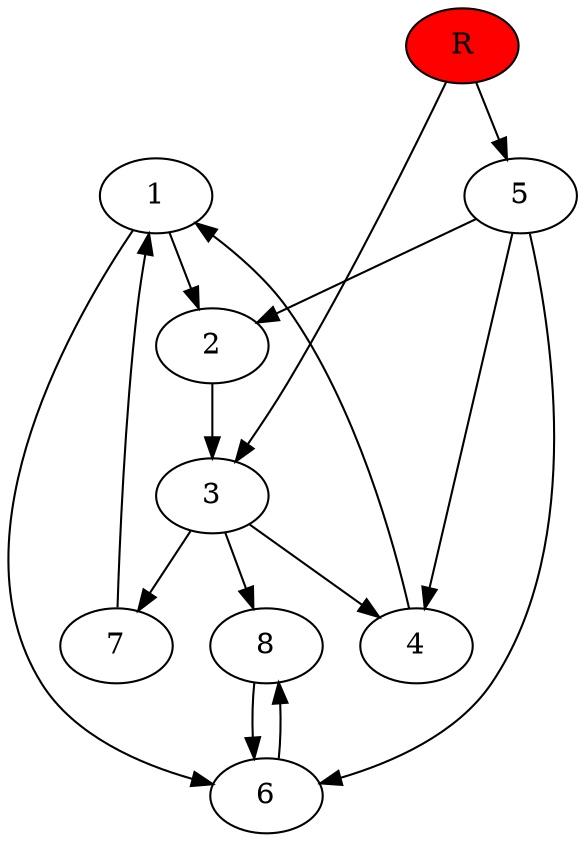 digraph prb51249 {
	1
	2
	3
	4
	5
	6
	7
	8
	R [fillcolor="#ff0000" style=filled]
	1 -> 2
	1 -> 6
	2 -> 3
	3 -> 4
	3 -> 7
	3 -> 8
	4 -> 1
	5 -> 2
	5 -> 4
	5 -> 6
	6 -> 8
	7 -> 1
	8 -> 6
	R -> 3
	R -> 5
}
